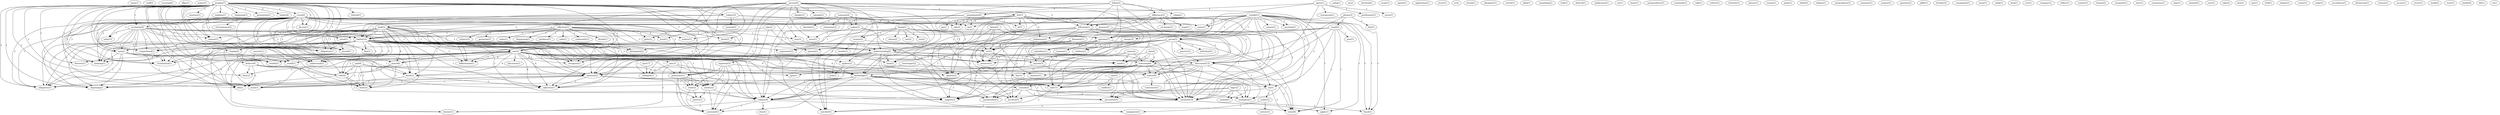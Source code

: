 digraph G {
  warn [ label="warn(1)" ];
  stuff [ label="stuff(1)" ];
  occurred [ label="occurred(2)" ];
  affair [ label="affair(1)" ];
  power [ label="power(1)" ];
  concern [ label="concern(1)" ];
  wealth [ label="wealth(1)" ];
  world [ label="world(1)" ];
  email [ label="email(1)" ];
  post [ label="post(1)" ];
  group [ label="group(5)" ];
  discussion [ label="discussion(13)" ];
  question [ label="question(2)" ];
  soc [ label="soc(1)" ];
  religion [ label="religion(8)" ];
  islam [ label="islam(8)" ];
  agree [ label="agree(1)" ];
  newsgroup [ label="newsgroup(1)" ];
  punishment [ label="punishment(4)" ];
  apostasy [ label="apostasy(7)" ];
  justification [ label="justification(1)" ];
  move [ label="move(1)" ];
  sadiq [ label="sadiq(1)" ];
  au [ label="au(2)" ];
  interlock [ label="interlock(1)" ];
  someone [ label="someone(4)" ];
  makes [ label="makes(3)" ];
  disorder [ label="disorder(1)" ];
  statement [ label="statement(2)" ];
  creates [ label="creates(2)" ];
  tells [ label="tells(4)" ];
  etc [ label="etc(5)" ];
  support [ label="support(3)" ];
  mischief [ label="mischief(1)" ];
  study [ label="study(1)" ];
  person [ label="person(4)" ];
  piety [ label="piety(1)" ];
  law [ label="law(7)" ];
  level [ label="level(1)" ];
  pronounce [ label="pronounce(1)" ];
  harm [ label="harm(2)" ];
  one [ label="one(2)" ];
  pronounce [ label="pronounce(1)" ];
  understanding [ label="understanding(4)" ];
  slander [ label="slander(1)" ];
  spreads [ label="spreads(1)" ];
  situation [ label="situation(14)" ];
  issue [ label="issue(1)" ];
  arguement [ label="arguement(1)" ];
  option [ label="option(1)" ];
  reflection [ label="reflection(3)" ];
  achieve [ label="achieve(1)" ];
  gestation [ label="gestation(2)" ];
  hadith [ label="hadith(14)" ];
  entail [ label="entail(1)" ];
  order [ label="order(1)" ];
  dispensing [ label="dispensing(1)" ];
  guidance [ label="guidance(1)" ];
  sake [ label="sake(1)" ];
  community [ label="community(1)" ];
  society [ label="society(2)" ];
  decide [ label="decide(1)" ];
  justice [ label="justice(1)" ];
  case [ label="case(3)" ];
  conflict [ label="conflict(1)" ];
  war [ label="war(11)" ];
  prophet [ label="prophet(7)" ];
  measure [ label="measure(1)" ];
  subject [ label="subject(3)" ];
  explains [ label="explains(1)" ];
  beginning [ label="beginning(1)" ];
  permission [ label="permission(1)" ];
  verse [ label="verse(6)" ];
  leader [ label="leader(4)" ];
  decree [ label="decree(1)" ];
  following [ label="following(1)" ];
  revelation [ label="revelation(2)" ];
  answer [ label="answer(1)" ];
  obligation [ label="obligation(1)" ];
  fire [ label="fire(2)" ];
  period [ label="period(1)" ];
  fuqaha [ label="fuqaha(2)" ];
  man [ label="man(2)" ];
  refered [ label="refered(1)" ];
  comprehend [ label="comprehend(1)" ];
  meaning [ label="meaning(1)" ];
  peace [ label="peace(6)" ];
  understand [ label="understand(1)" ];
  obligatory [ label="obligatory(1)" ];
  recognize [ label="recognize(1)" ];
  distinguish [ label="distinguish(2)" ];
  fortress [ label="fortress(1)" ];
  disjoining [ label="disjoining(1)" ];
  believe [ label="believe(4)" ];
  relates [ label="relates(1)" ];
  termination [ label="termination(1)" ];
  kill [ label="kill(2)" ];
  knowledge [ label="knowledge(7)" ];
  differentiate [ label="differentiate(1)" ];
  know [ label="know(5)" ];
  noun [ label="noun(1)" ];
  enter [ label="enter(2)" ];
  adjective [ label="adjective(1)" ];
  duty [ label="duty(2)" ];
  play [ label="play(2)" ];
  expertise [ label="expertise(3)" ];
  amount [ label="amount(1)" ];
  application [ label="application(1)" ];
  straw [ label="straw(1)" ];
  follow [ label="follow(2)" ];
  difference [ label="difference(2)" ];
  ruling [ label="ruling(1)" ];
  anyone [ label="anyone(3)" ];
  opinion [ label="opinion(2)" ];
  cc [ label="cc(2)" ];
  attack [ label="attack(1)" ];
  abrogator [ label="abrogator(1)" ];
  fatwa [ label="fatwa(2)" ];
  time [ label="time(2)" ];
  instance [ label="instance(3)" ];
  article [ label="article(1)" ];
  monash [ label="monash(2)" ];
  edu [ label="edu(2)" ];
  re [ label="re(2)" ];
  monu [ label="monu(1)" ];
  allah [ label="allah(1)" ];
  something [ label="something(1)" ];
  look [ label="look(1)" ];
  process [ label="process(2)" ];
  go [ label="go(1)" ];
  book [ label="book(5)" ];
  judgement [ label="judgement(2)" ];
  el [ label="el(1)" ];
  mastery [ label="mastery(1)" ];
  jurisprudent [ label="jurisprudent(1)" ];
  precaution [ label="precaution(1)" ];
  exemption [ label="exemption(1)" ];
  involves [ label="involves(2)" ];
  circumstance [ label="circumstance(2)" ];
  tafsir [ label="tafsir(3)" ];
  way [ label="way(2)" ];
  deleted [ label="deleted(1)" ];
  publication [ label="publication(1)" ];
  set [ label="set(1)" ];
  basis [ label="basis(1)" ];
  state [ label="state(2)" ];
  cautioned [ label="cautioned(1)" ];
  jurisprudence [ label="jurisprudence(1)" ];
  somebody [ label="somebody(1)" ];
  exchange [ label="exchange(1)" ];
  wage [ label="wage(1)" ];
  talk [ label="talk(1)" ];
  rushdie [ label="rushdie(2)" ];
  reason [ label="reason(1)" ];
  subsidiary [ label="subsidiary(1)" ];
  matter [ label="matter(9)" ];
  charge [ label="charge(3)" ];
  anything [ label="anything(1)" ];
  apply [ label="apply(1)" ];
  fasad [ label="fasad(1)" ];
  culture [ label="culture(1)" ];
  please [ label="please(2)" ];
  feel [ label="feel(1)" ];
  reasoning [ label="reasoning(6)" ];
  email [ label="email(2)" ];
  mind [ label="mind(1)" ];
  reiterate [ label="reiterate(1)" ];
  history [ label="history(1)" ];
  syntax [ label="syntax(1)" ];
  point [ label="point(1)" ];
  belief [ label="belief(2)" ];
  laikum [ label="laikum(1)" ];
  juriprudence [ label="juriprudence(1)" ];
  comment [ label="comment(1)" ];
  applies [ label="applies(2)" ];
  being [ label="being(2)" ];
  ulema [ label="ulema(2)" ];
  use [ label="use(2)" ];
  see [ label="see(2)" ];
  treason [ label="treason(1)" ];
  sedition [ label="sedition(1)" ];
  acquire [ label="acquire(1)" ];
  apostate [ label="apostate(2)" ];
  jaffar [ label="jaffar(1)" ];
  brother [ label="brother(2)" ];
  compulsion [ label="compulsion(1)" ];
  arose [ label="arose(1)" ];
  sahih [ label="sahih(1)" ];
  discusses [ label="discusses(1)" ];
  anic [ label="anic(1)" ];
  fact [ label="fact(1)" ];
  deal [ label="deal(1)" ];
  individual [ label="individual(1)" ];
  beware [ label="beware(1)" ];
  gain [ label="gain(1)" ];
  practise [ label="practise(1)" ];
  tafaqquh [ label="tafaqquh(1)" ];
  rice [ label="rice(1)" ];
  company [ label="company(1)" ];
  task [ label="task(1)" ];
  reflect [ label="reflect(1)" ];
  imam [ label="imam(2)" ];
  arabic [ label="arabic(2)" ];
  context [ label="context(1)" ];
  human [ label="human(2)" ];
  viewpoint [ label="viewpoint(1)" ];
  results [ label="results(1)" ];
  misc [ label="misc(1)" ];
  abu [ label="abu(4)" ];
  consensus [ label="consensus(1)" ];
  asks [ label="asks(1)" ];
  sunnah [ label="sunnah(2)" ];
  mantiq [ label="mantiq(1)" ];
  god [ label="god(4)" ];
  claimed [ label="claimed(1)" ];
  yoyo [ label="yoyo(1)" ];
  khomeini [ label="khomeini(1)" ];
  conscience [ label="conscience(1)" ];
  take [ label="take(2)" ];
  messenger [ label="messenger(2)" ];
  fear [ label="fear(1)" ];
  oratory [ label="oratory(1)" ];
  conjugation [ label="conjugation(1)" ];
  shun [ label="shun(1)" ];
  apr [ label="apr(1)" ];
  logic [ label="logic(2)" ];
  fred [ label="fred(1)" ];
  rushdie [ label="rushdie(1)" ];
  salaam [ label="salaam(1)" ];
  course [ label="course(1)" ];
  make [ label="make(1)" ];
  accordance [ label="accordance(1)" ];
  distinction [ label="distinction(1)" ];
  science [ label="science(1)" ];
  access [ label="access(1)" ];
  qur [ label="qur(17)" ];
  wrote [ label="wrote(1)" ];
  malik [ label="malik(2)" ];
  trust [ label="trust(1)" ];
  hanifa [ label="hanifa(4)" ];
  rushdie [ label="rushdie(1)" ];
  life [ label="life(1)" ];
  ve [ label="ve(1)" ];
  concern -> wealth [ label="1" ];
  concern -> world [ label="1" ];
  email -> post [ label="1" ];
  email -> group [ label="1" ];
  email -> discussion [ label="1" ];
  email -> question [ label="1" ];
  email -> soc [ label="1" ];
  email -> religion [ label="1" ];
  email -> islam [ label="1" ];
  agree -> newsgroup [ label="1" ];
  agree -> punishment [ label="1" ];
  agree -> apostasy [ label="1" ];
  agree -> justification [ label="1" ];
  agree -> discussion [ label="1" ];
  agree -> move [ label="1" ];
  someone -> makes [ label="1" ];
  someone -> disorder [ label="1" ];
  someone -> statement [ label="2" ];
  someone -> creates [ label="1" ];
  someone -> tells [ label="2" ];
  someone -> etc [ label="1" ];
  someone -> support [ label="2" ];
  someone -> mischief [ label="1" ];
  person -> piety [ label="1" ];
  person -> law [ label="1" ];
  person -> level [ label="1" ];
  person -> makes [ label="1" ];
  person -> pronounce [ label="1" ];
  person -> apostasy [ label="1" ];
  person -> harm [ label="1" ];
  person -> one [ label="1" ];
  person -> pronounce [ label="1" ];
  person -> understanding [ label="1" ];
  person -> slander [ label="1" ];
  person -> spreads [ label="1" ];
  person -> religion [ label="1" ];
  person -> situation [ label="2" ];
  person -> issue [ label="1" ];
  person -> arguement [ label="1" ];
  reflection -> piety [ label="1" ];
  reflection -> achieve [ label="1" ];
  reflection -> level [ label="1" ];
  reflection -> gestation [ label="1" ];
  reflection -> hadith [ label="1" ];
  reflection -> harm [ label="1" ];
  reflection -> one [ label="1" ];
  reflection -> entail [ label="1" ];
  reflection -> order [ label="1" ];
  reflection -> dispensing [ label="1" ];
  reflection -> understanding [ label="2" ];
  reflection -> guidance [ label="1" ];
  reflection -> sake [ label="1" ];
  reflection -> community [ label="1" ];
  reflection -> society [ label="1" ];
  reflection -> decide [ label="1" ];
  reflection -> justice [ label="1" ];
  case -> conflict [ label="1" ];
  case -> war [ label="1" ];
  prophet -> measure [ label="1" ];
  prophet -> subject [ label="1" ];
  prophet -> explains [ label="1" ];
  prophet -> beginning [ label="1" ];
  prophet -> permission [ label="1" ];
  prophet -> verse [ label="1" ];
  prophet -> leader [ label="2" ];
  prophet -> decree [ label="1" ];
  prophet -> following [ label="2" ];
  prophet -> revelation [ label="1" ];
  prophet -> answer [ label="1" ];
  prophet -> hadith [ label="5" ];
  prophet -> obligation [ label="1" ];
  prophet -> fire [ label="2" ];
  prophet -> period [ label="1" ];
  prophet -> fuqaha [ label="3" ];
  prophet -> man [ label="1" ];
  prophet -> refered [ label="1" ];
  prophet -> comprehend [ label="1" ];
  prophet -> one [ label="3" ];
  prophet -> meaning [ label="1" ];
  prophet -> peace [ label="2" ];
  prophet -> understand [ label="1" ];
  prophet -> question [ label="1" ];
  prophet -> obligatory [ label="1" ];
  prophet -> recognize [ label="1" ];
  prophet -> distinguish [ label="1" ];
  prophet -> wealth [ label="2" ];
  prophet -> fortress [ label="1" ];
  prophet -> disjoining [ label="1" ];
  prophet -> believe [ label="2" ];
  prophet -> relates [ label="1" ];
  prophet -> termination [ label="1" ];
  prophet -> tells [ label="2" ];
  prophet -> kill [ label="2" ];
  prophet -> knowledge [ label="1" ];
  prophet -> differentiate [ label="1" ];
  prophet -> know [ label="2" ];
  prophet -> noun [ label="1" ];
  prophet -> enter [ label="2" ];
  prophet -> adjective [ label="1" ];
  prophet -> world [ label="2" ];
  prophet -> duty [ label="2" ];
  play -> expertise [ label="1" ];
  play -> hadith [ label="1" ];
  play -> amount [ label="1" ];
  follow -> difference [ label="1" ];
  follow -> following [ label="1" ];
  follow -> punishment [ label="1" ];
  follow -> hadith [ label="1" ];
  follow -> apostasy [ label="1" ];
  follow -> ruling [ label="1" ];
  follow -> anyone [ label="1" ];
  follow -> opinion [ label="1" ];
  fatwa -> apostasy [ label="1" ];
  fatwa -> time [ label="2" ];
  fatwa -> war [ label="2" ];
  fatwa -> instance [ label="2" ];
  subject -> monash [ label="1" ];
  subject -> edu [ label="1" ];
  subject -> re [ label="1" ];
  subject -> meaning [ label="1" ];
  subject -> obligatory [ label="1" ];
  subject -> monu [ label="1" ];
  law -> process [ label="2" ];
  law -> go [ label="2" ];
  law -> edu [ label="1" ];
  law -> book [ label="1" ];
  law -> re [ label="1" ];
  law -> judgement [ label="2" ];
  law -> el [ label="1" ];
  law -> discussion [ label="2" ];
  law -> mastery [ label="2" ];
  law -> religion [ label="1" ];
  law -> jurisprudent [ label="2" ];
  law -> situation [ label="2" ];
  law -> precaution [ label="2" ];
  law -> exemption [ label="2" ];
  law -> monu [ label="1" ];
  law -> involves [ label="2" ];
  verse -> decree [ label="2" ];
  verse -> revelation [ label="4" ];
  verse -> answer [ label="2" ];
  verse -> circumstance [ label="2" ];
  verse -> hadith [ label="2" ];
  verse -> obligation [ label="2" ];
  verse -> period [ label="2" ];
  verse -> man [ label="2" ];
  verse -> comprehend [ label="2" ];
  verse -> tafsir [ label="2" ];
  verse -> one [ label="2" ];
  verse -> entail [ label="1" ];
  verse -> meaning [ label="2" ];
  verse -> way [ label="2" ];
  verse -> understand [ label="2" ];
  verse -> question [ label="2" ];
  verse -> understanding [ label="2" ];
  verse -> obligatory [ label="2" ];
  verse -> recognize [ label="2" ];
  verse -> disjoining [ label="2" ];
  verse -> termination [ label="2" ];
  verse -> knowledge [ label="2" ];
  verse -> differentiate [ label="2" ];
  verse -> know [ label="2" ];
  verse -> noun [ label="2" ];
  verse -> adjective [ label="2" ];
  process -> judgement [ label="1" ];
  process -> situation [ label="1" ];
  makes -> apostasy [ label="1" ];
  makes -> etc [ label="1" ];
  makes -> issue [ label="1" ];
  makes -> arguement [ label="1" ];
  makes -> mischief [ label="1" ];
  pronounce -> society [ label="1" ];
  pronounce -> state [ label="1" ];
  pronounce -> cautioned [ label="1" ];
  difference -> following [ label="1" ];
  difference -> opinion [ label="1" ];
  difference -> exchange [ label="1" ];
  difference -> wage [ label="1" ];
  difference -> etc [ label="1" ];
  difference -> situation [ label="1" ];
  difference -> war [ label="1" ];
  rushdie -> following [ label="2" ];
  rushdie -> edu [ label="1" ];
  rushdie -> book [ label="2" ];
  rushdie -> re [ label="1" ];
  rushdie -> apostasy [ label="2" ];
  rushdie -> reason [ label="1" ];
  rushdie -> group [ label="1" ];
  rushdie -> discussion [ label="1" ];
  rushdie -> subsidiary [ label="1" ];
  rushdie -> matter [ label="2" ];
  rushdie -> charge [ label="1" ];
  rushdie -> situation [ label="1" ];
  rushdie -> anything [ label="1" ];
  rushdie -> apply [ label="1" ];
  rushdie -> monu [ label="1" ];
  rushdie -> fasad [ label="1" ];
  please -> hadith [ label="2" ];
  please -> feel [ label="2" ];
  please -> reasoning [ label="2" ];
  please -> email [ label="2" ];
  following -> hadith [ label="1" ];
  following -> understanding [ label="2" ];
  following -> time [ label="1" ];
  following -> anyone [ label="2" ];
  following -> opinion [ label="1" ];
  following -> reasoning [ label="1" ];
  following -> matter [ label="2" ];
  following -> war [ label="1" ];
  following -> instance [ label="1" ];
  following -> support [ label="2" ];
  following -> mind [ label="1" ];
  revelation -> answer [ label="1" ];
  revelation -> man [ label="1" ];
  revelation -> comprehend [ label="1" ];
  revelation -> tafsir [ label="1" ];
  revelation -> meaning [ label="1" ];
  revelation -> way [ label="1" ];
  revelation -> understand [ label="1" ];
  revelation -> question [ label="1" ];
  revelation -> understanding [ label="1" ];
  revelation -> obligatory [ label="1" ];
  revelation -> disjoining [ label="1" ];
  revelation -> termination [ label="1" ];
  revelation -> knowledge [ label="1" ];
  revelation -> noun [ label="1" ];
  revelation -> adjective [ label="1" ];
  punishment -> book [ label="1" ];
  punishment -> hadith [ label="1" ];
  punishment -> apostasy [ label="3" ];
  punishment -> el [ label="1" ];
  book -> answer [ label="1" ];
  book -> hadith [ label="1" ];
  book -> obligation [ label="1" ];
  book -> period [ label="1" ];
  book -> man [ label="1" ];
  book -> comprehend [ label="1" ];
  book -> one [ label="1" ];
  book -> meaning [ label="1" ];
  book -> understand [ label="1" ];
  book -> question [ label="1" ];
  book -> obligatory [ label="1" ];
  book -> recognize [ label="1" ];
  book -> distinguish [ label="1" ];
  book -> disjoining [ label="1" ];
  book -> relates [ label="1" ];
  book -> termination [ label="1" ];
  book -> knowledge [ label="1" ];
  book -> differentiate [ label="1" ];
  book -> know [ label="1" ];
  book -> noun [ label="1" ];
  book -> adjective [ label="1" ];
  expertise -> pronounce [ label="1" ];
  expertise -> society [ label="1" ];
  expertise -> knowledge [ label="1" ];
  expertise -> religion [ label="1" ];
  expertise -> state [ label="1" ];
  expertise -> cautioned [ label="1" ];
  hadith -> obligation [ label="1" ];
  hadith -> fire [ label="2" ];
  hadith -> period [ label="1" ];
  hadith -> fuqaha [ label="1" ];
  hadith -> man [ label="1" ];
  hadith -> comprehend [ label="1" ];
  hadith -> one [ label="1" ];
  hadith -> meaning [ label="1" ];
  hadith -> peace [ label="4" ];
  hadith -> understand [ label="1" ];
  hadith -> question [ label="1" ];
  hadith -> pronounce [ label="1" ];
  hadith -> time [ label="2" ];
  hadith -> obligatory [ label="1" ];
  hadith -> applies [ label="1" ];
  hadith -> recognize [ label="1" ];
  hadith -> distinguish [ label="1" ];
  hadith -> wealth [ label="1" ];
  hadith -> disjoining [ label="1" ];
  hadith -> termination [ label="1" ];
  hadith -> society [ label="1" ];
  hadith -> tells [ label="2" ];
  hadith -> kill [ label="2" ];
  hadith -> knowledge [ label="2" ];
  hadith -> differentiate [ label="1" ];
  hadith -> know [ label="1" ];
  hadith -> religion [ label="1" ];
  hadith -> state [ label="1" ];
  hadith -> cautioned [ label="1" ];
  hadith -> war [ label="4" ];
  hadith -> noun [ label="1" ];
  hadith -> enter [ label="2" ];
  hadith -> instance [ label="2" ];
  hadith -> support [ label="2" ];
  hadith -> adjective [ label="1" ];
  hadith -> world [ label="1" ];
  being -> peace [ label="2" ];
  being -> ulema [ label="2" ];
  being -> creates [ label="1" ];
  being -> use [ label="2" ];
  being -> reasoning [ label="2" ];
  being -> matter [ label="2" ];
  being -> etc [ label="1" ];
  being -> mischief [ label="1" ];
  being -> see [ label="2" ];
  apostasy -> subsidiary [ label="1" ];
  apostasy -> etc [ label="1" ];
  apostasy -> treason [ label="1" ];
  apostasy -> situation [ label="1" ];
  apostasy -> sedition [ label="1" ];
  apostasy -> arguement [ label="1" ];
  fuqaha -> wealth [ label="1" ];
  fuqaha -> fortress [ label="1" ];
  fuqaha -> world [ label="1" ];
  man -> meaning [ label="1" ];
  man -> question [ label="1" ];
  man -> obligatory [ label="1" ];
  man -> disjoining [ label="1" ];
  man -> termination [ label="1" ];
  man -> noun [ label="1" ];
  man -> adjective [ label="1" ];
  judgement -> amount [ label="1" ];
  judgement -> situation [ label="1" ];
  one -> meaning [ label="6" ];
  one -> peace [ label="2" ];
  one -> understand [ label="6" ];
  one -> discussion [ label="1" ];
  one -> question [ label="6" ];
  one -> pronounce [ label="1" ];
  one -> obligatory [ label="6" ];
  one -> recognize [ label="6" ];
  one -> anyone [ label="1" ];
  one -> opinion [ label="1" ];
  one -> discusses [ label="1" ];
  one -> anic [ label="1" ];
  one -> disjoining [ label="6" ];
  one -> termination [ label="6" ];
  one -> tells [ label="2" ];
  one -> fact [ label="1" ];
  one -> kill [ label="2" ];
  one -> knowledge [ label="6" ];
  one -> differentiate [ label="6" ];
  one -> know [ label="6" ];
  one -> religion [ label="1" ];
  one -> noun [ label="6" ];
  one -> enter [ label="2" ];
  one -> adjective [ label="6" ];
  group -> discussion [ label="1" ];
  group -> question [ label="2" ];
  group -> understanding [ label="1" ];
  group -> soc [ label="2" ];
  group -> religion [ label="3" ];
  group -> individual [ label="1" ];
  group -> beware [ label="1" ];
  group -> gain [ label="1" ];
  group -> practise [ label="1" ];
  group -> tafaqquh [ label="1" ];
  group -> islam [ label="2" ];
  peace -> tells [ label="2" ];
  peace -> kill [ label="2" ];
  peace -> enter [ label="2" ];
  way -> understanding [ label="1" ];
  way -> opinion [ label="1" ];
  discussion -> question [ label="1" ];
  discussion -> soc [ label="3" ];
  discussion -> mastery [ label="7" ];
  discussion -> fact [ label="1" ];
  discussion -> religion [ label="3" ];
  discussion -> jurisprudent [ label="7" ];
  discussion -> situation [ label="7" ];
  discussion -> precaution [ label="7" ];
  discussion -> exemption [ label="7" ];
  discussion -> islam [ label="3" ];
  question -> obligatory [ label="1" ];
  question -> soc [ label="1" ];
  question -> disjoining [ label="1" ];
  question -> religion [ label="1" ];
  question -> noun [ label="1" ];
  question -> adjective [ label="1" ];
  question -> islam [ label="1" ];
  pronounce -> society [ label="1" ];
  pronounce -> state [ label="1" ];
  pronounce -> cautioned [ label="1" ];
  understanding -> time [ label="2" ];
  understanding -> applies [ label="1" ];
  understanding -> reasoning [ label="1" ];
  understanding -> religion [ label="1" ];
  understanding -> task [ label="1" ];
  understanding -> situation [ label="1" ];
  understanding -> war [ label="2" ];
  understanding -> beware [ label="1" ];
  understanding -> instance [ label="2" ];
  understanding -> support [ label="3" ];
  understanding -> tafaqquh [ label="1" ];
  imam -> reasoning [ label="1" ];
  imam -> war [ label="1" ];
  imam -> instance [ label="1" ];
  imam -> mind [ label="1" ];
  applies -> task [ label="1" ];
  applies -> situation [ label="1" ];
  soc -> arabic [ label="1" ];
  soc -> religion [ label="3" ];
  soc -> islam [ label="3" ];
  anyone -> opinion [ label="1" ];
  anyone -> matter [ label="2" ];
  anic -> religion [ label="1" ];
  anic -> beware [ label="1" ];
  anic -> gain [ label="1" ];
  anic -> tafaqquh [ label="1" ];
  creates -> results [ label="1" ];
  creates -> etc [ label="1" ];
  creates -> mischief [ label="1" ];
  abu -> reasoning [ label="2" ];
  abu -> war [ label="2" ];
  abu -> instance [ label="2" ];
  abu -> mind [ label="2" ];
  reasoning -> matter [ label="2" ];
  reasoning -> knowledge [ label="1" ];
  reasoning -> sunnah [ label="1" ];
  reasoning -> jurisprudent [ label="1" ];
  reasoning -> situation [ label="1" ];
  reasoning -> war [ label="2" ];
  reasoning -> precaution [ label="1" ];
  reasoning -> exemption [ label="1" ];
  reasoning -> support [ label="1" ];
  reasoning -> involves [ label="1" ];
  reasoning -> mantiq [ label="1" ];
  believe -> matter [ label="2" ];
  believe -> tells [ label="2" ];
  believe -> kill [ label="2" ];
  believe -> enter [ label="2" ];
  believe -> duty [ label="2" ];
  god -> tells [ label="2" ];
  god -> kill [ label="2" ];
  god -> know [ label="1" ];
  god -> situation [ label="1" ];
  god -> enter [ label="2" ];
  god -> duty [ label="2" ];
  khomeini -> etc [ label="2" ];
  khomeini -> war [ label="2" ];
  khomeini -> instance [ label="3" ];
  khomeini -> support [ label="3" ];
  khomeini -> mind [ label="1" ];
  matter -> war [ label="2" ];
  matter -> conscience [ label="2" ];
  messenger -> know [ label="1" ];
  messenger -> situation [ label="1" ];
  arabic -> oratory [ label="1" ];
  arabic -> conjugation [ label="1" ];
  society -> religion [ label="1" ];
  society -> cautioned [ label="1" ];
  society -> justice [ label="1" ];
  tells -> kill [ label="2" ];
  tells -> enter [ label="2" ];
  tells -> support [ label="2" ];
  etc -> war [ label="2" ];
  etc -> instance [ label="2" ];
  etc -> support [ label="4" ];
  etc -> mind [ label="2" ];
  knowledge -> sunnah [ label="3" ];
  knowledge -> religion [ label="1" ];
  knowledge -> jurisprudent [ label="3" ];
  knowledge -> state [ label="1" ];
  knowledge -> conjugation [ label="1" ];
  knowledge -> cautioned [ label="1" ];
  knowledge -> situation [ label="3" ];
  knowledge -> noun [ label="1" ];
  knowledge -> precaution [ label="3" ];
  knowledge -> exemption [ label="3" ];
  knowledge -> involves [ label="3" ];
  knowledge -> adjective [ label="1" ];
  know -> noun [ label="3" ];
  know -> adjective [ label="3" ];
  sunnah -> jurisprudent [ label="2" ];
  sunnah -> situation [ label="2" ];
  sunnah -> precaution [ label="2" ];
  sunnah -> exemption [ label="2" ];
  sunnah -> support [ label="2" ];
  sunnah -> involves [ label="2" ];
  religion -> cautioned [ label="1" ];
  religion -> beware [ label="1" ];
  religion -> shun [ label="1" ];
  religion -> islam [ label="3" ];
  charge -> treason [ label="1" ];
  charge -> sedition [ label="1" ];
  state -> cautioned [ label="1" ];
  state -> justice [ label="1" ];
  logic -> situation [ label="1" ];
  logic -> precaution [ label="1" ];
  logic -> exemption [ label="1" ];
  logic -> involves [ label="1" ];
  logic -> mantiq [ label="1" ];
  situation -> apply [ label="1" ];
  situation -> mischief [ label="2" ];
  situation -> fasad [ label="1" ];
  war -> mischief [ label="2" ];
  rushdie -> anything [ label="1" ];
  rushdie -> apply [ label="1" ];
  rushdie -> monu [ label="1" ];
  rushdie -> fasad [ label="1" ];
  email -> islam [ label="1" ];
  qur -> tafaqquh [ label="1" ];
  rushdie -> fasad [ label="1" ];
}
